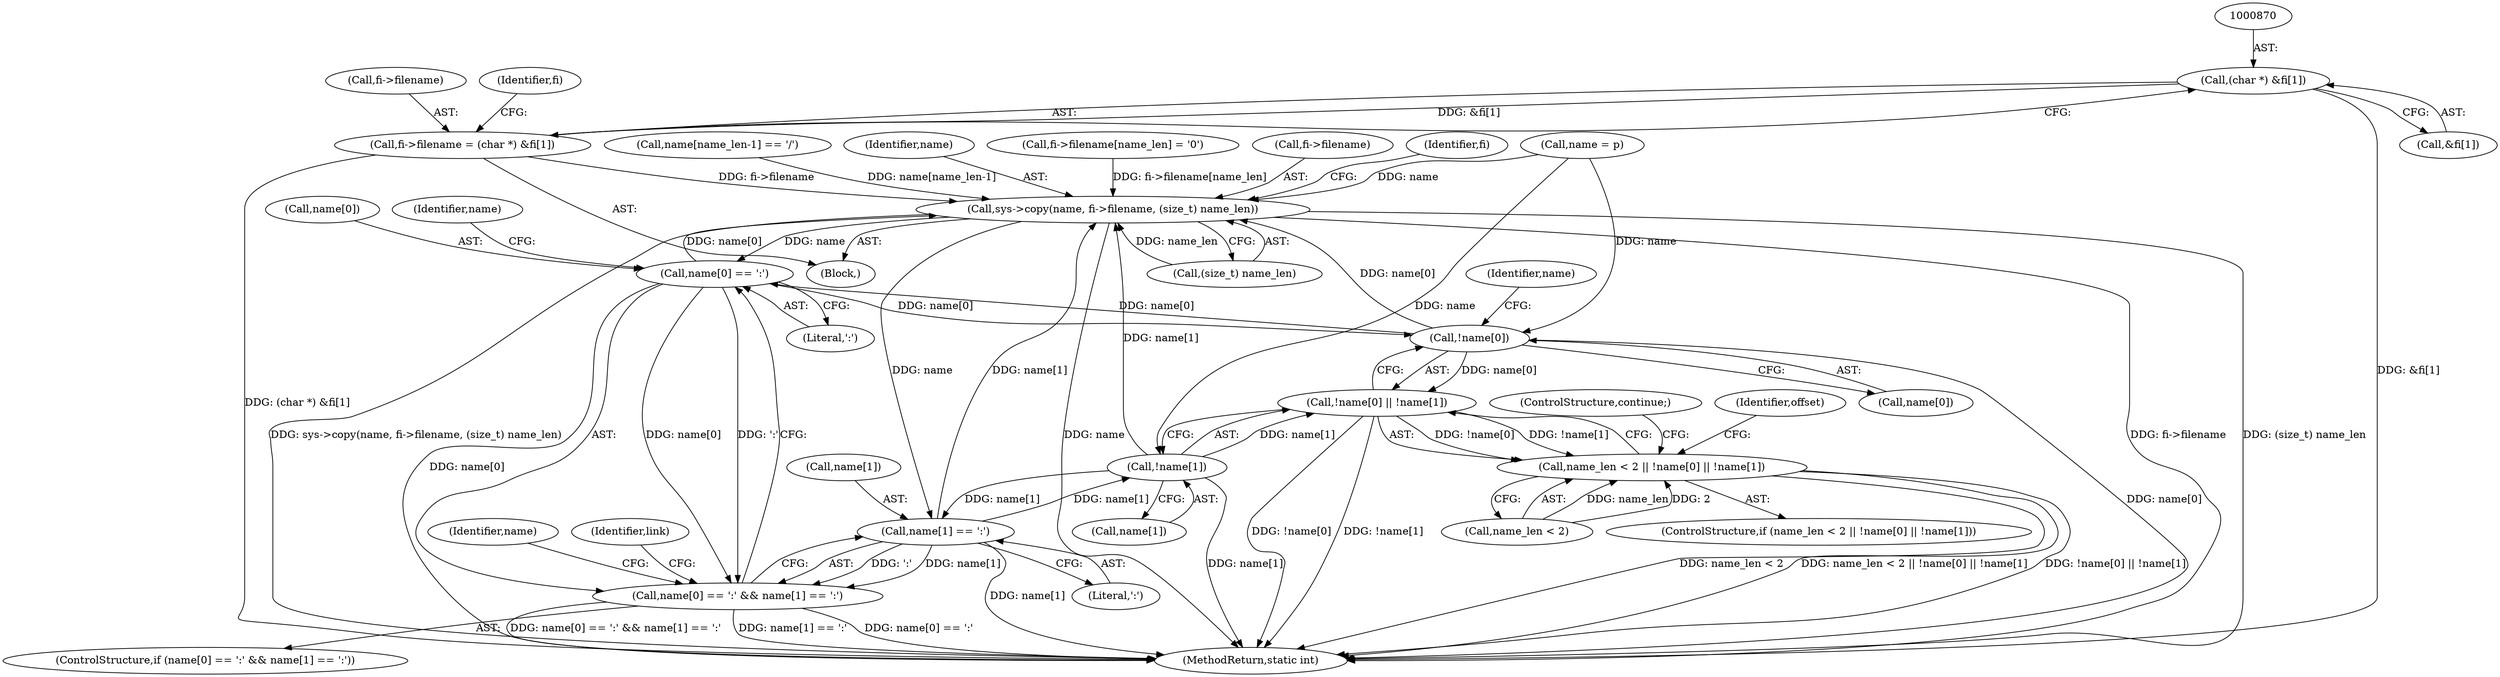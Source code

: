 digraph "0_libmspack_8759da8db6ec9e866cb8eb143313f397f925bb4f@pointer" {
"1000869" [label="(Call,(char *) &fi[1])"];
"1000865" [label="(Call,fi->filename = (char *) &fi[1])"];
"1000905" [label="(Call,sys->copy(name, fi->filename, (size_t) name_len))"];
"1000922" [label="(Call,name[0] == ':')"];
"1000800" [label="(Call,!name[0])"];
"1000799" [label="(Call,!name[0] || !name[1])"];
"1000795" [label="(Call,name_len < 2 || !name[0] || !name[1])"];
"1000921" [label="(Call,name[0] == ':' && name[1] == ':')"];
"1000927" [label="(Call,name[1] == ':')"];
"1000804" [label="(Call,!name[1])"];
"1000923" [label="(Call,name[0])"];
"1000799" [label="(Call,!name[0] || !name[1])"];
"1000866" [label="(Call,fi->filename)"];
"1000913" [label="(Call,fi->filename[name_len] = '\0')"];
"1000865" [label="(Call,fi->filename = (char *) &fi[1])"];
"1001081" [label="(MethodReturn,static int)"];
"1000796" [label="(Call,name_len < 2)"];
"1000926" [label="(Literal,':')"];
"1000801" [label="(Call,name[0])"];
"1000871" [label="(Call,&fi[1])"];
"1000795" [label="(Call,name_len < 2 || !name[0] || !name[1])"];
"1000877" [label="(Identifier,fi)"];
"1000905" [label="(Call,sys->copy(name, fi->filename, (size_t) name_len))"];
"1000794" [label="(ControlStructure,if (name_len < 2 || !name[0] || !name[1]))"];
"1000921" [label="(Call,name[0] == ':' && name[1] == ':')"];
"1000910" [label="(Call,(size_t) name_len)"];
"1000800" [label="(Call,!name[0])"];
"1000805" [label="(Call,name[1])"];
"1000928" [label="(Call,name[1])"];
"1000938" [label="(Identifier,name)"];
"1000804" [label="(Call,!name[1])"];
"1000806" [label="(Identifier,name)"];
"1000907" [label="(Call,fi->filename)"];
"1000916" [label="(Identifier,fi)"];
"1000808" [label="(ControlStructure,continue;)"];
"1000869" [label="(Call,(char *) &fi[1])"];
"1000922" [label="(Call,name[0] == ':')"];
"1000920" [label="(ControlStructure,if (name[0] == ':' && name[1] == ':'))"];
"1000931" [label="(Literal,':')"];
"1000823" [label="(Call,name[name_len-1] == '/')"];
"1000906" [label="(Identifier,name)"];
"1000927" [label="(Call,name[1] == ':')"];
"1001049" [label="(Identifier,link)"];
"1000929" [label="(Identifier,name)"];
"1000812" [label="(Identifier,offset)"];
"1000782" [label="(Call,name = p)"];
"1000770" [label="(Block,)"];
"1000869" -> "1000865"  [label="AST: "];
"1000869" -> "1000871"  [label="CFG: "];
"1000870" -> "1000869"  [label="AST: "];
"1000871" -> "1000869"  [label="AST: "];
"1000865" -> "1000869"  [label="CFG: "];
"1000869" -> "1001081"  [label="DDG: &fi[1]"];
"1000869" -> "1000865"  [label="DDG: &fi[1]"];
"1000865" -> "1000770"  [label="AST: "];
"1000866" -> "1000865"  [label="AST: "];
"1000877" -> "1000865"  [label="CFG: "];
"1000865" -> "1001081"  [label="DDG: (char *) &fi[1]"];
"1000865" -> "1000905"  [label="DDG: fi->filename"];
"1000905" -> "1000770"  [label="AST: "];
"1000905" -> "1000910"  [label="CFG: "];
"1000906" -> "1000905"  [label="AST: "];
"1000907" -> "1000905"  [label="AST: "];
"1000910" -> "1000905"  [label="AST: "];
"1000916" -> "1000905"  [label="CFG: "];
"1000905" -> "1001081"  [label="DDG: sys->copy(name, fi->filename, (size_t) name_len)"];
"1000905" -> "1001081"  [label="DDG: name"];
"1000905" -> "1001081"  [label="DDG: fi->filename"];
"1000905" -> "1001081"  [label="DDG: (size_t) name_len"];
"1000804" -> "1000905"  [label="DDG: name[1]"];
"1000782" -> "1000905"  [label="DDG: name"];
"1000823" -> "1000905"  [label="DDG: name[name_len-1]"];
"1000922" -> "1000905"  [label="DDG: name[0]"];
"1000800" -> "1000905"  [label="DDG: name[0]"];
"1000927" -> "1000905"  [label="DDG: name[1]"];
"1000913" -> "1000905"  [label="DDG: fi->filename[name_len]"];
"1000910" -> "1000905"  [label="DDG: name_len"];
"1000905" -> "1000922"  [label="DDG: name"];
"1000905" -> "1000927"  [label="DDG: name"];
"1000922" -> "1000921"  [label="AST: "];
"1000922" -> "1000926"  [label="CFG: "];
"1000923" -> "1000922"  [label="AST: "];
"1000926" -> "1000922"  [label="AST: "];
"1000929" -> "1000922"  [label="CFG: "];
"1000921" -> "1000922"  [label="CFG: "];
"1000922" -> "1001081"  [label="DDG: name[0]"];
"1000922" -> "1000800"  [label="DDG: name[0]"];
"1000922" -> "1000921"  [label="DDG: name[0]"];
"1000922" -> "1000921"  [label="DDG: ':'"];
"1000800" -> "1000922"  [label="DDG: name[0]"];
"1000800" -> "1000799"  [label="AST: "];
"1000800" -> "1000801"  [label="CFG: "];
"1000801" -> "1000800"  [label="AST: "];
"1000806" -> "1000800"  [label="CFG: "];
"1000799" -> "1000800"  [label="CFG: "];
"1000800" -> "1001081"  [label="DDG: name[0]"];
"1000800" -> "1000799"  [label="DDG: name[0]"];
"1000782" -> "1000800"  [label="DDG: name"];
"1000799" -> "1000795"  [label="AST: "];
"1000799" -> "1000804"  [label="CFG: "];
"1000804" -> "1000799"  [label="AST: "];
"1000795" -> "1000799"  [label="CFG: "];
"1000799" -> "1001081"  [label="DDG: !name[0]"];
"1000799" -> "1001081"  [label="DDG: !name[1]"];
"1000799" -> "1000795"  [label="DDG: !name[0]"];
"1000799" -> "1000795"  [label="DDG: !name[1]"];
"1000804" -> "1000799"  [label="DDG: name[1]"];
"1000795" -> "1000794"  [label="AST: "];
"1000795" -> "1000796"  [label="CFG: "];
"1000796" -> "1000795"  [label="AST: "];
"1000808" -> "1000795"  [label="CFG: "];
"1000812" -> "1000795"  [label="CFG: "];
"1000795" -> "1001081"  [label="DDG: name_len < 2"];
"1000795" -> "1001081"  [label="DDG: name_len < 2 || !name[0] || !name[1]"];
"1000795" -> "1001081"  [label="DDG: !name[0] || !name[1]"];
"1000796" -> "1000795"  [label="DDG: name_len"];
"1000796" -> "1000795"  [label="DDG: 2"];
"1000921" -> "1000920"  [label="AST: "];
"1000921" -> "1000927"  [label="CFG: "];
"1000927" -> "1000921"  [label="AST: "];
"1000938" -> "1000921"  [label="CFG: "];
"1001049" -> "1000921"  [label="CFG: "];
"1000921" -> "1001081"  [label="DDG: name[0] == ':' && name[1] == ':'"];
"1000921" -> "1001081"  [label="DDG: name[1] == ':'"];
"1000921" -> "1001081"  [label="DDG: name[0] == ':'"];
"1000927" -> "1000921"  [label="DDG: name[1]"];
"1000927" -> "1000921"  [label="DDG: ':'"];
"1000927" -> "1000931"  [label="CFG: "];
"1000928" -> "1000927"  [label="AST: "];
"1000931" -> "1000927"  [label="AST: "];
"1000927" -> "1001081"  [label="DDG: name[1]"];
"1000927" -> "1000804"  [label="DDG: name[1]"];
"1000804" -> "1000927"  [label="DDG: name[1]"];
"1000804" -> "1000805"  [label="CFG: "];
"1000805" -> "1000804"  [label="AST: "];
"1000804" -> "1001081"  [label="DDG: name[1]"];
"1000782" -> "1000804"  [label="DDG: name"];
}
